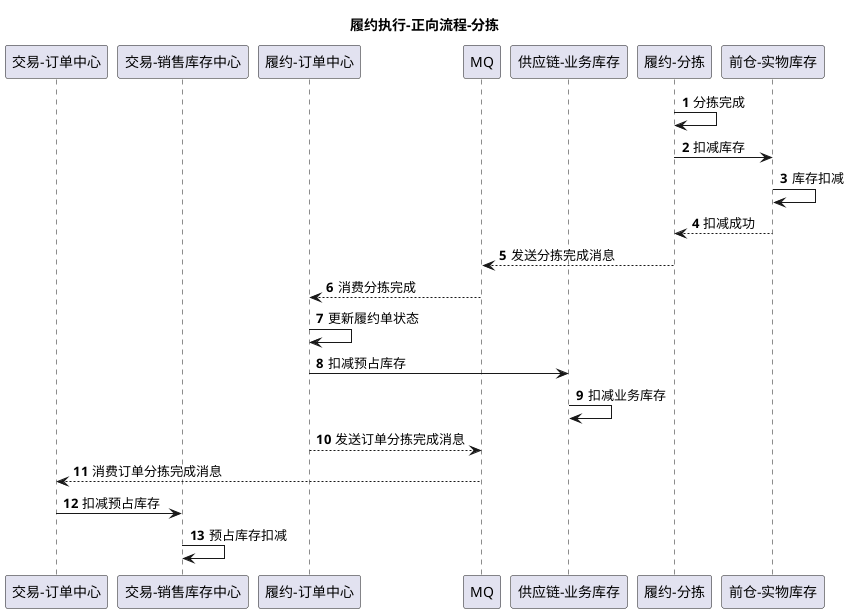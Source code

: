 @startuml
'https://plantuml.com/activity-diagram-beta
@startuml

title: 履约执行-正向流程-分拣
'!theme sandstone
scale 1
autonumber

participant "交易-订单中心" as T order 1
participant "交易-销售库存中心" as TS order 2
participant "履约-订单中心" as FO order 3
participant MQ as Q order 4
participant "供应链-业务库存" as SS order 5
participant "履约-分拣" as FP order 5
participant "前仓-实物库存" as FS order 6


FP -> FP : 分拣完成
FP -> FS : 扣减库存
FS -> FS : 库存扣减
FP <-- FS : 扣减成功
FP --> Q : 发送分拣完成消息
FO <-- Q : 消费分拣完成
FO -> FO : 更新履约单状态
FO -> SS : 扣减预占库存
SS -> SS : 扣减业务库存
FO --> Q : 发送订单分拣完成消息
T <-- Q : 消费订单分拣完成消息
T -> TS : 扣减预占库存
TS -> TS : 预占库存扣减

@enduml